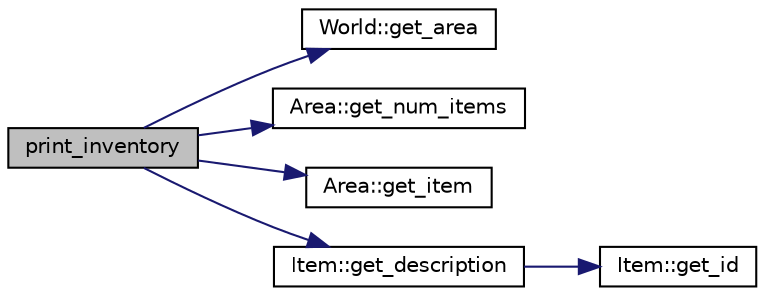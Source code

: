 digraph G
{
  edge [fontname="Helvetica",fontsize="10",labelfontname="Helvetica",labelfontsize="10"];
  node [fontname="Helvetica",fontsize="10",shape=record];
  rankdir="LR";
  Node1 [label="print_inventory",height=0.2,width=0.4,color="black", fillcolor="grey75", style="filled" fontcolor="black"];
  Node1 -> Node2 [color="midnightblue",fontsize="10",style="solid"];
  Node2 [label="World::get_area",height=0.2,width=0.4,color="black", fillcolor="white", style="filled",URL="$class_world.html#ac7e22e2323d311975c288496ca755bff"];
  Node1 -> Node3 [color="midnightblue",fontsize="10",style="solid"];
  Node3 [label="Area::get_num_items",height=0.2,width=0.4,color="black", fillcolor="white", style="filled",URL="$class_area.html#aee8135f25247d5e06dc0b28bf8cabcba"];
  Node1 -> Node4 [color="midnightblue",fontsize="10",style="solid"];
  Node4 [label="Area::get_item",height=0.2,width=0.4,color="black", fillcolor="white", style="filled",URL="$class_area.html#a11b2c96e1abfc4146e6d8c2a8da83d34"];
  Node1 -> Node5 [color="midnightblue",fontsize="10",style="solid"];
  Node5 [label="Item::get_description",height=0.2,width=0.4,color="black", fillcolor="white", style="filled",URL="$class_item.html#a8652cab970af5b7ff68bf960a4e98fa2"];
  Node5 -> Node6 [color="midnightblue",fontsize="10",style="solid"];
  Node6 [label="Item::get_id",height=0.2,width=0.4,color="black", fillcolor="white", style="filled",URL="$class_item.html#a7a3aedd7ab7f81327f57343dcb55d42d"];
}
